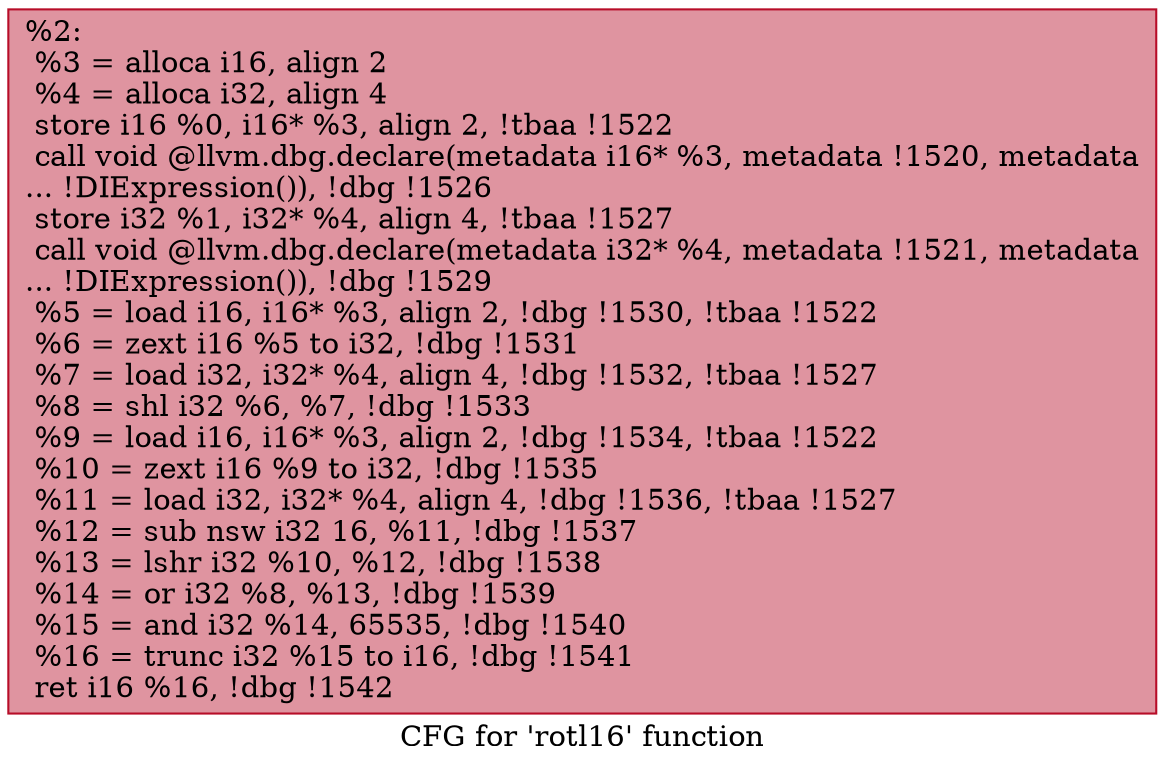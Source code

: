 digraph "CFG for 'rotl16' function" {
	label="CFG for 'rotl16' function";

	Node0x29029d0 [shape=record,color="#b70d28ff", style=filled, fillcolor="#b70d2870",label="{%2:\l  %3 = alloca i16, align 2\l  %4 = alloca i32, align 4\l  store i16 %0, i16* %3, align 2, !tbaa !1522\l  call void @llvm.dbg.declare(metadata i16* %3, metadata !1520, metadata\l... !DIExpression()), !dbg !1526\l  store i32 %1, i32* %4, align 4, !tbaa !1527\l  call void @llvm.dbg.declare(metadata i32* %4, metadata !1521, metadata\l... !DIExpression()), !dbg !1529\l  %5 = load i16, i16* %3, align 2, !dbg !1530, !tbaa !1522\l  %6 = zext i16 %5 to i32, !dbg !1531\l  %7 = load i32, i32* %4, align 4, !dbg !1532, !tbaa !1527\l  %8 = shl i32 %6, %7, !dbg !1533\l  %9 = load i16, i16* %3, align 2, !dbg !1534, !tbaa !1522\l  %10 = zext i16 %9 to i32, !dbg !1535\l  %11 = load i32, i32* %4, align 4, !dbg !1536, !tbaa !1527\l  %12 = sub nsw i32 16, %11, !dbg !1537\l  %13 = lshr i32 %10, %12, !dbg !1538\l  %14 = or i32 %8, %13, !dbg !1539\l  %15 = and i32 %14, 65535, !dbg !1540\l  %16 = trunc i32 %15 to i16, !dbg !1541\l  ret i16 %16, !dbg !1542\l}"];
}
